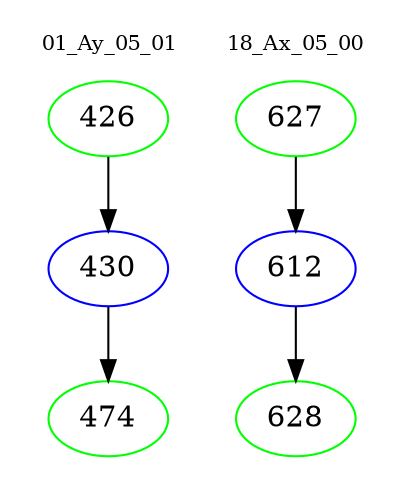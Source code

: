digraph{
subgraph cluster_0 {
color = white
label = "01_Ay_05_01";
fontsize=10;
T0_426 [label="426", color="green"]
T0_426 -> T0_430 [color="black"]
T0_430 [label="430", color="blue"]
T0_430 -> T0_474 [color="black"]
T0_474 [label="474", color="green"]
}
subgraph cluster_1 {
color = white
label = "18_Ax_05_00";
fontsize=10;
T1_627 [label="627", color="green"]
T1_627 -> T1_612 [color="black"]
T1_612 [label="612", color="blue"]
T1_612 -> T1_628 [color="black"]
T1_628 [label="628", color="green"]
}
}
